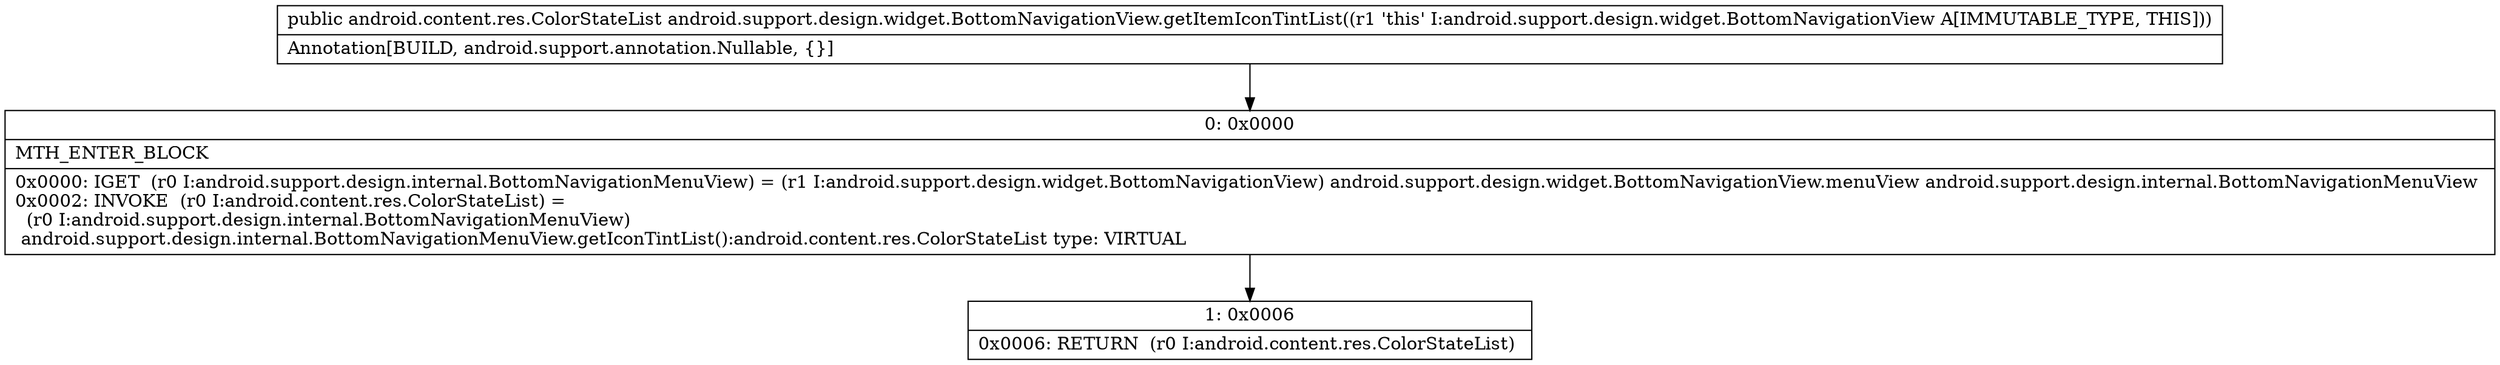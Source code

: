 digraph "CFG forandroid.support.design.widget.BottomNavigationView.getItemIconTintList()Landroid\/content\/res\/ColorStateList;" {
Node_0 [shape=record,label="{0\:\ 0x0000|MTH_ENTER_BLOCK\l|0x0000: IGET  (r0 I:android.support.design.internal.BottomNavigationMenuView) = (r1 I:android.support.design.widget.BottomNavigationView) android.support.design.widget.BottomNavigationView.menuView android.support.design.internal.BottomNavigationMenuView \l0x0002: INVOKE  (r0 I:android.content.res.ColorStateList) = \l  (r0 I:android.support.design.internal.BottomNavigationMenuView)\l android.support.design.internal.BottomNavigationMenuView.getIconTintList():android.content.res.ColorStateList type: VIRTUAL \l}"];
Node_1 [shape=record,label="{1\:\ 0x0006|0x0006: RETURN  (r0 I:android.content.res.ColorStateList) \l}"];
MethodNode[shape=record,label="{public android.content.res.ColorStateList android.support.design.widget.BottomNavigationView.getItemIconTintList((r1 'this' I:android.support.design.widget.BottomNavigationView A[IMMUTABLE_TYPE, THIS]))  | Annotation[BUILD, android.support.annotation.Nullable, \{\}]\l}"];
MethodNode -> Node_0;
Node_0 -> Node_1;
}

